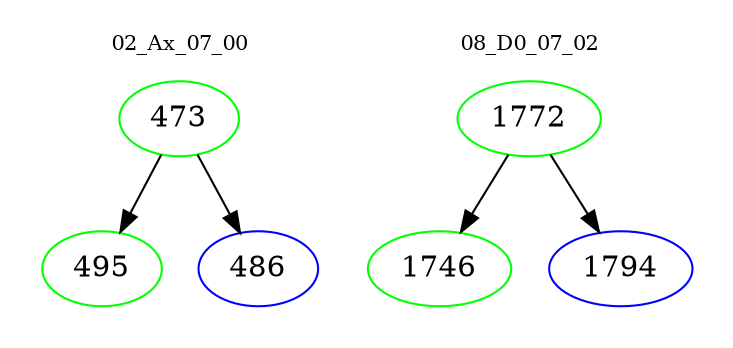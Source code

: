 digraph{
subgraph cluster_0 {
color = white
label = "02_Ax_07_00";
fontsize=10;
T0_473 [label="473", color="green"]
T0_473 -> T0_495 [color="black"]
T0_495 [label="495", color="green"]
T0_473 -> T0_486 [color="black"]
T0_486 [label="486", color="blue"]
}
subgraph cluster_1 {
color = white
label = "08_D0_07_02";
fontsize=10;
T1_1772 [label="1772", color="green"]
T1_1772 -> T1_1746 [color="black"]
T1_1746 [label="1746", color="green"]
T1_1772 -> T1_1794 [color="black"]
T1_1794 [label="1794", color="blue"]
}
}
